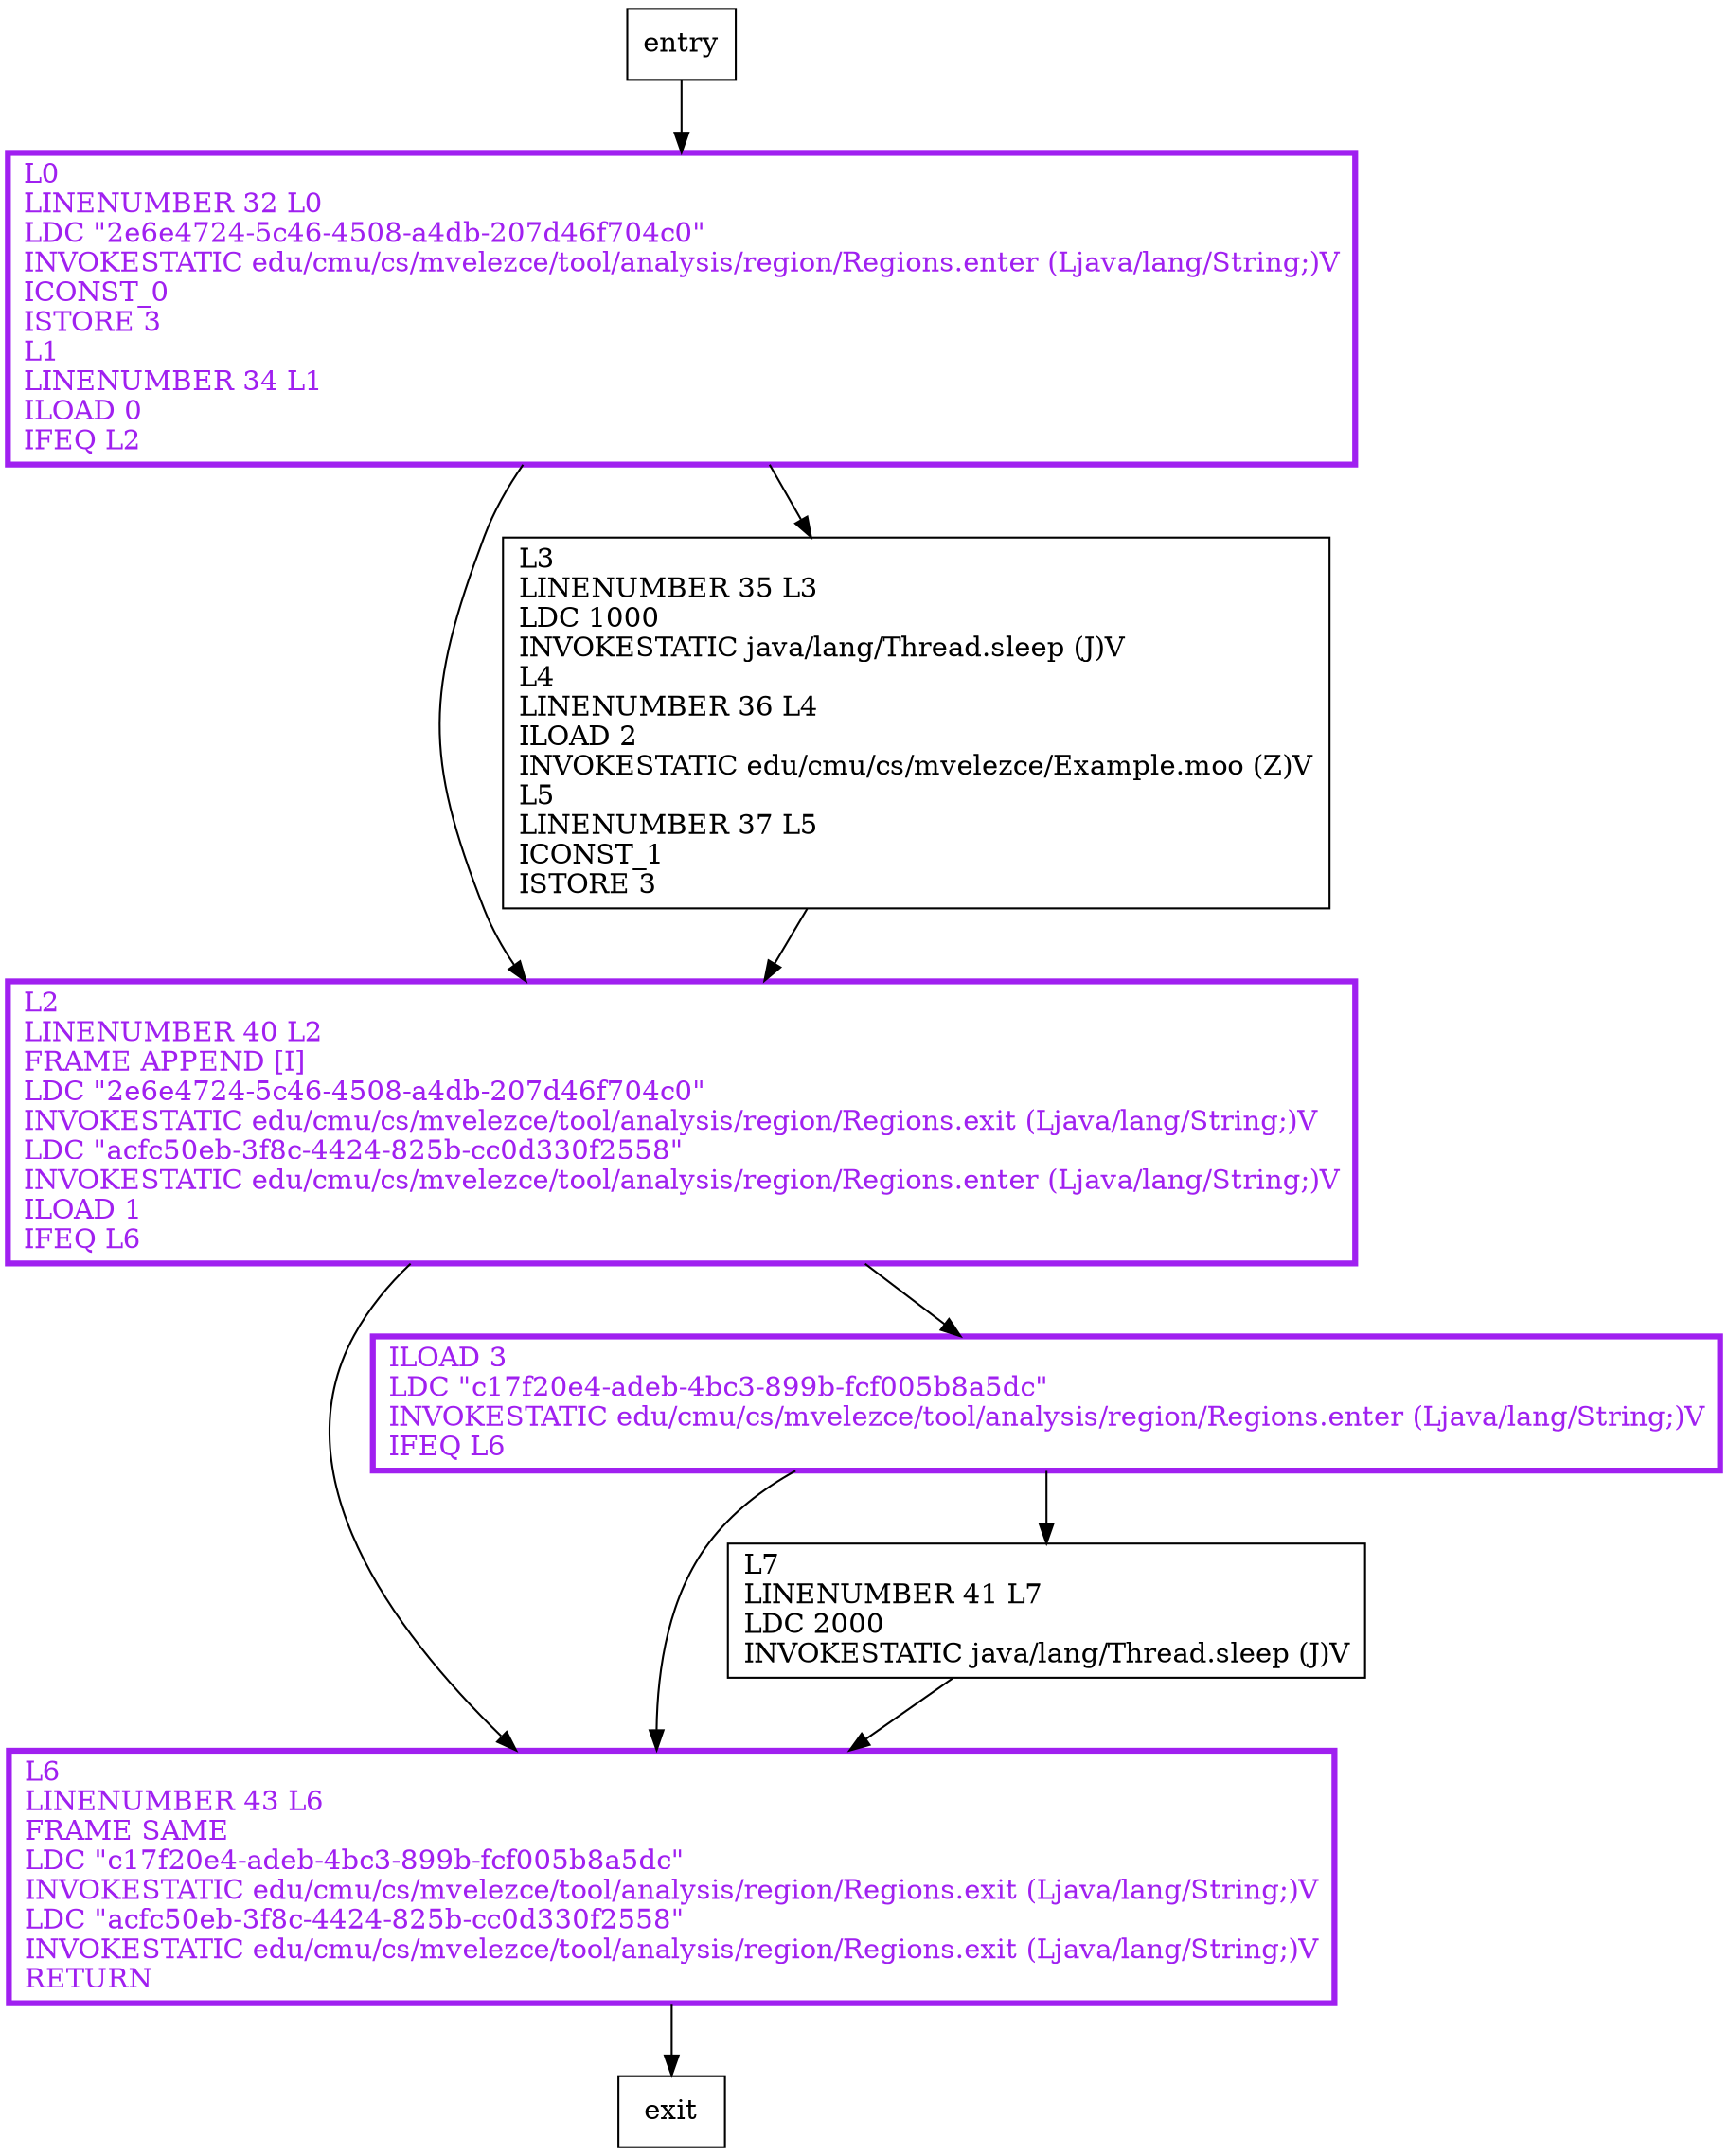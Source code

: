 digraph foo {
node [shape=record];
1411828534 [label="L2\lLINENUMBER 40 L2\lFRAME APPEND [I]\lLDC \"2e6e4724-5c46-4508-a4db-207d46f704c0\"\lINVOKESTATIC edu/cmu/cs/mvelezce/tool/analysis/region/Regions.exit (Ljava/lang/String;)V\lLDC \"acfc50eb-3f8c-4424-825b-cc0d330f2558\"\lINVOKESTATIC edu/cmu/cs/mvelezce/tool/analysis/region/Regions.enter (Ljava/lang/String;)V\lILOAD 1\lIFEQ L6\l"];
1709321711 [label="L3\lLINENUMBER 35 L3\lLDC 1000\lINVOKESTATIC java/lang/Thread.sleep (J)V\lL4\lLINENUMBER 36 L4\lILOAD 2\lINVOKESTATIC edu/cmu/cs/mvelezce/Example.moo (Z)V\lL5\lLINENUMBER 37 L5\lICONST_1\lISTORE 3\l"];
1260308116 [label="L6\lLINENUMBER 43 L6\lFRAME SAME\lLDC \"c17f20e4-adeb-4bc3-899b-fcf005b8a5dc\"\lINVOKESTATIC edu/cmu/cs/mvelezce/tool/analysis/region/Regions.exit (Ljava/lang/String;)V\lLDC \"acfc50eb-3f8c-4424-825b-cc0d330f2558\"\lINVOKESTATIC edu/cmu/cs/mvelezce/tool/analysis/region/Regions.exit (Ljava/lang/String;)V\lRETURN\l"];
1026134931 [label="ILOAD 3\lLDC \"c17f20e4-adeb-4bc3-899b-fcf005b8a5dc\"\lINVOKESTATIC edu/cmu/cs/mvelezce/tool/analysis/region/Regions.enter (Ljava/lang/String;)V\lIFEQ L6\l"];
1597280379 [label="L7\lLINENUMBER 41 L7\lLDC 2000\lINVOKESTATIC java/lang/Thread.sleep (J)V\l"];
552260985 [label="L0\lLINENUMBER 32 L0\lLDC \"2e6e4724-5c46-4508-a4db-207d46f704c0\"\lINVOKESTATIC edu/cmu/cs/mvelezce/tool/analysis/region/Regions.enter (Ljava/lang/String;)V\lICONST_0\lISTORE 3\lL1\lLINENUMBER 34 L1\lILOAD 0\lIFEQ L2\l"];
entry;
exit;
entry -> 552260985;
1411828534 -> 1260308116;
1411828534 -> 1026134931;
1709321711 -> 1411828534;
1260308116 -> exit;
1026134931 -> 1260308116;
1026134931 -> 1597280379;
1597280379 -> 1260308116;
552260985 -> 1411828534;
552260985 -> 1709321711;
1411828534[fontcolor="purple", penwidth=3, color="purple"];
1260308116[fontcolor="purple", penwidth=3, color="purple"];
1026134931[fontcolor="purple", penwidth=3, color="purple"];
552260985[fontcolor="purple", penwidth=3, color="purple"];
}
